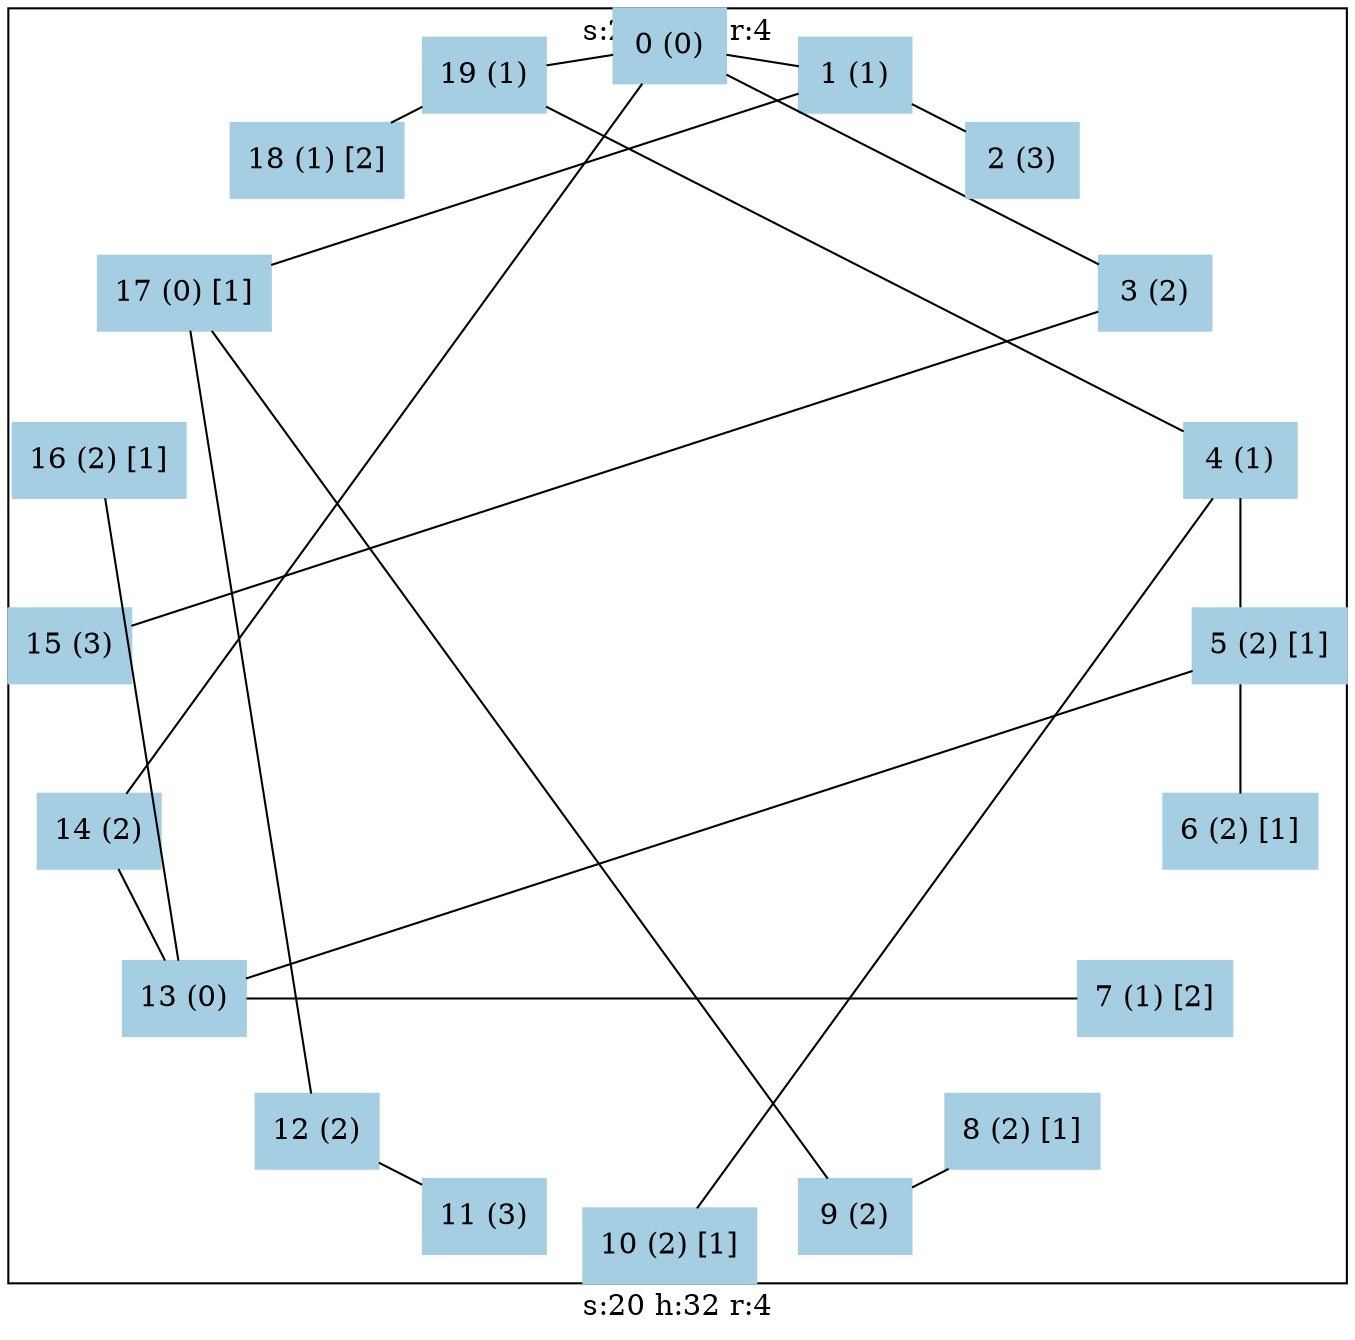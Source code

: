 graph test2 {
	graph [
		charset="utf-8",
		layout=neato,
		label="s:20 h:32 r:4"	];
	node [
		shape=box;
		style="solid, filled"
		colorscheme = paired12	];

	subgraph cluster_sub0 {
	node[ color=1 ]
	node[
		color=1
		fontsize=14
	]
	0[
		pos="5.00000, 9.00000!", 
		label="0 (0)"
	]
	1[
		pos="6.23607, 8.80423!", 
		label="1 (1)"
	]
	2[
		pos="7.35114, 8.23607!", 
		label="2 (3)"
	]
	3[
		pos="8.23607, 7.35114!", 
		label="3 (2)"
	]
	4[
		pos="8.80423, 6.23607!", 
		label="4 (1)"
	]
	5[
		pos="9.00000, 5.00000!", 
		label="5 (2) [1]"
	]
	6[
		pos="8.80423, 3.76393!", 
		label="6 (2) [1]"
	]
	7[
		pos="8.23607, 2.64886!", 
		label="7 (1) [2]"
	]
	8[
		pos="7.35114, 1.76393!", 
		label="8 (2) [1]"
	]
	9[
		pos="6.23607, 1.19577!", 
		label="9 (2)"
	]
	10[
		pos="5.00000, 1.00000!", 
		label="10 (2) [1]"
	]
	11[
		pos="3.76393, 1.19577!", 
		label="11 (3)"
	]
	12[
		pos="2.64886, 1.76393!", 
		label="12 (2)"
	]
	13[
		pos="1.76393, 2.64886!", 
		label="13 (0)"
	]
	14[
		pos="1.19577, 3.76393!", 
		label="14 (2)"
	]
	15[
		pos="1.00000, 5.00000!", 
		label="15 (3)"
	]
	16[
		pos="1.19577, 6.23607!", 
		label="16 (2) [1]"
	]
	17[
		pos="1.76393, 7.35114!", 
		label="17 (0) [1]"
	]
	18[
		pos="2.64886, 8.23607!", 
		label="18 (1) [2]"
	]
	19[
		pos="3.76393, 8.80423!", 
		label="19 (1)"
	]
	}

	0--1
	0--14
	0--19
	0--3
	1--17
	1--2
	3--15
	4--6
	4--10
	4--19
	5--13
	7--13
	8--9
	9--17
	11--12
	12--17
	13--16
	13--14
	18--19
}